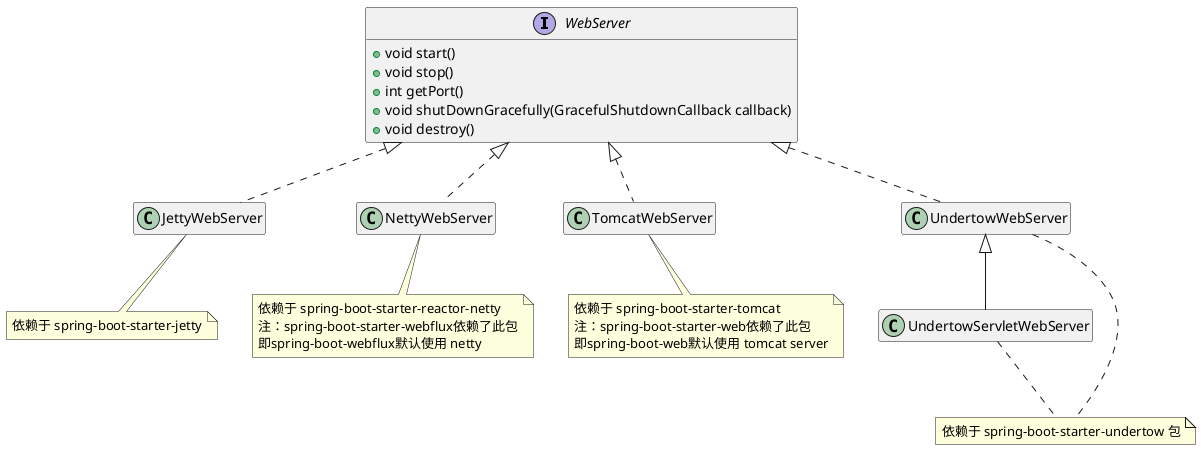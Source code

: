 @startuml


interface WebServer {
  + void start()
  + void stop()
  + int getPort()
  + void shutDownGracefully(GracefulShutdownCallback callback)
  + void destroy()
}
class JettyWebServer implements WebServer
class NettyWebServer implements WebServer
class TomcatWebServer implements WebServer
class UndertowWebServer implements WebServer
class UndertowServletWebServer extends UndertowWebServer

note bottom of JettyWebServer
  依赖于 spring-boot-starter-jetty
end note

note bottom of NettyWebServer
  依赖于 spring-boot-starter-reactor-netty
  注：spring-boot-starter-webflux依赖了此包
  即spring-boot-webflux默认使用 netty
end note

note bottom of TomcatWebServer
  依赖于 spring-boot-starter-tomcat
  注：spring-boot-starter-web依赖了此包
  即spring-boot-web默认使用 tomcat server
end note

note "依赖于 spring-boot-starter-undertow 包" as undertow

UndertowWebServer .. undertow
UndertowServletWebServer .. undertow




hide member

show WebServer methods




@enduml